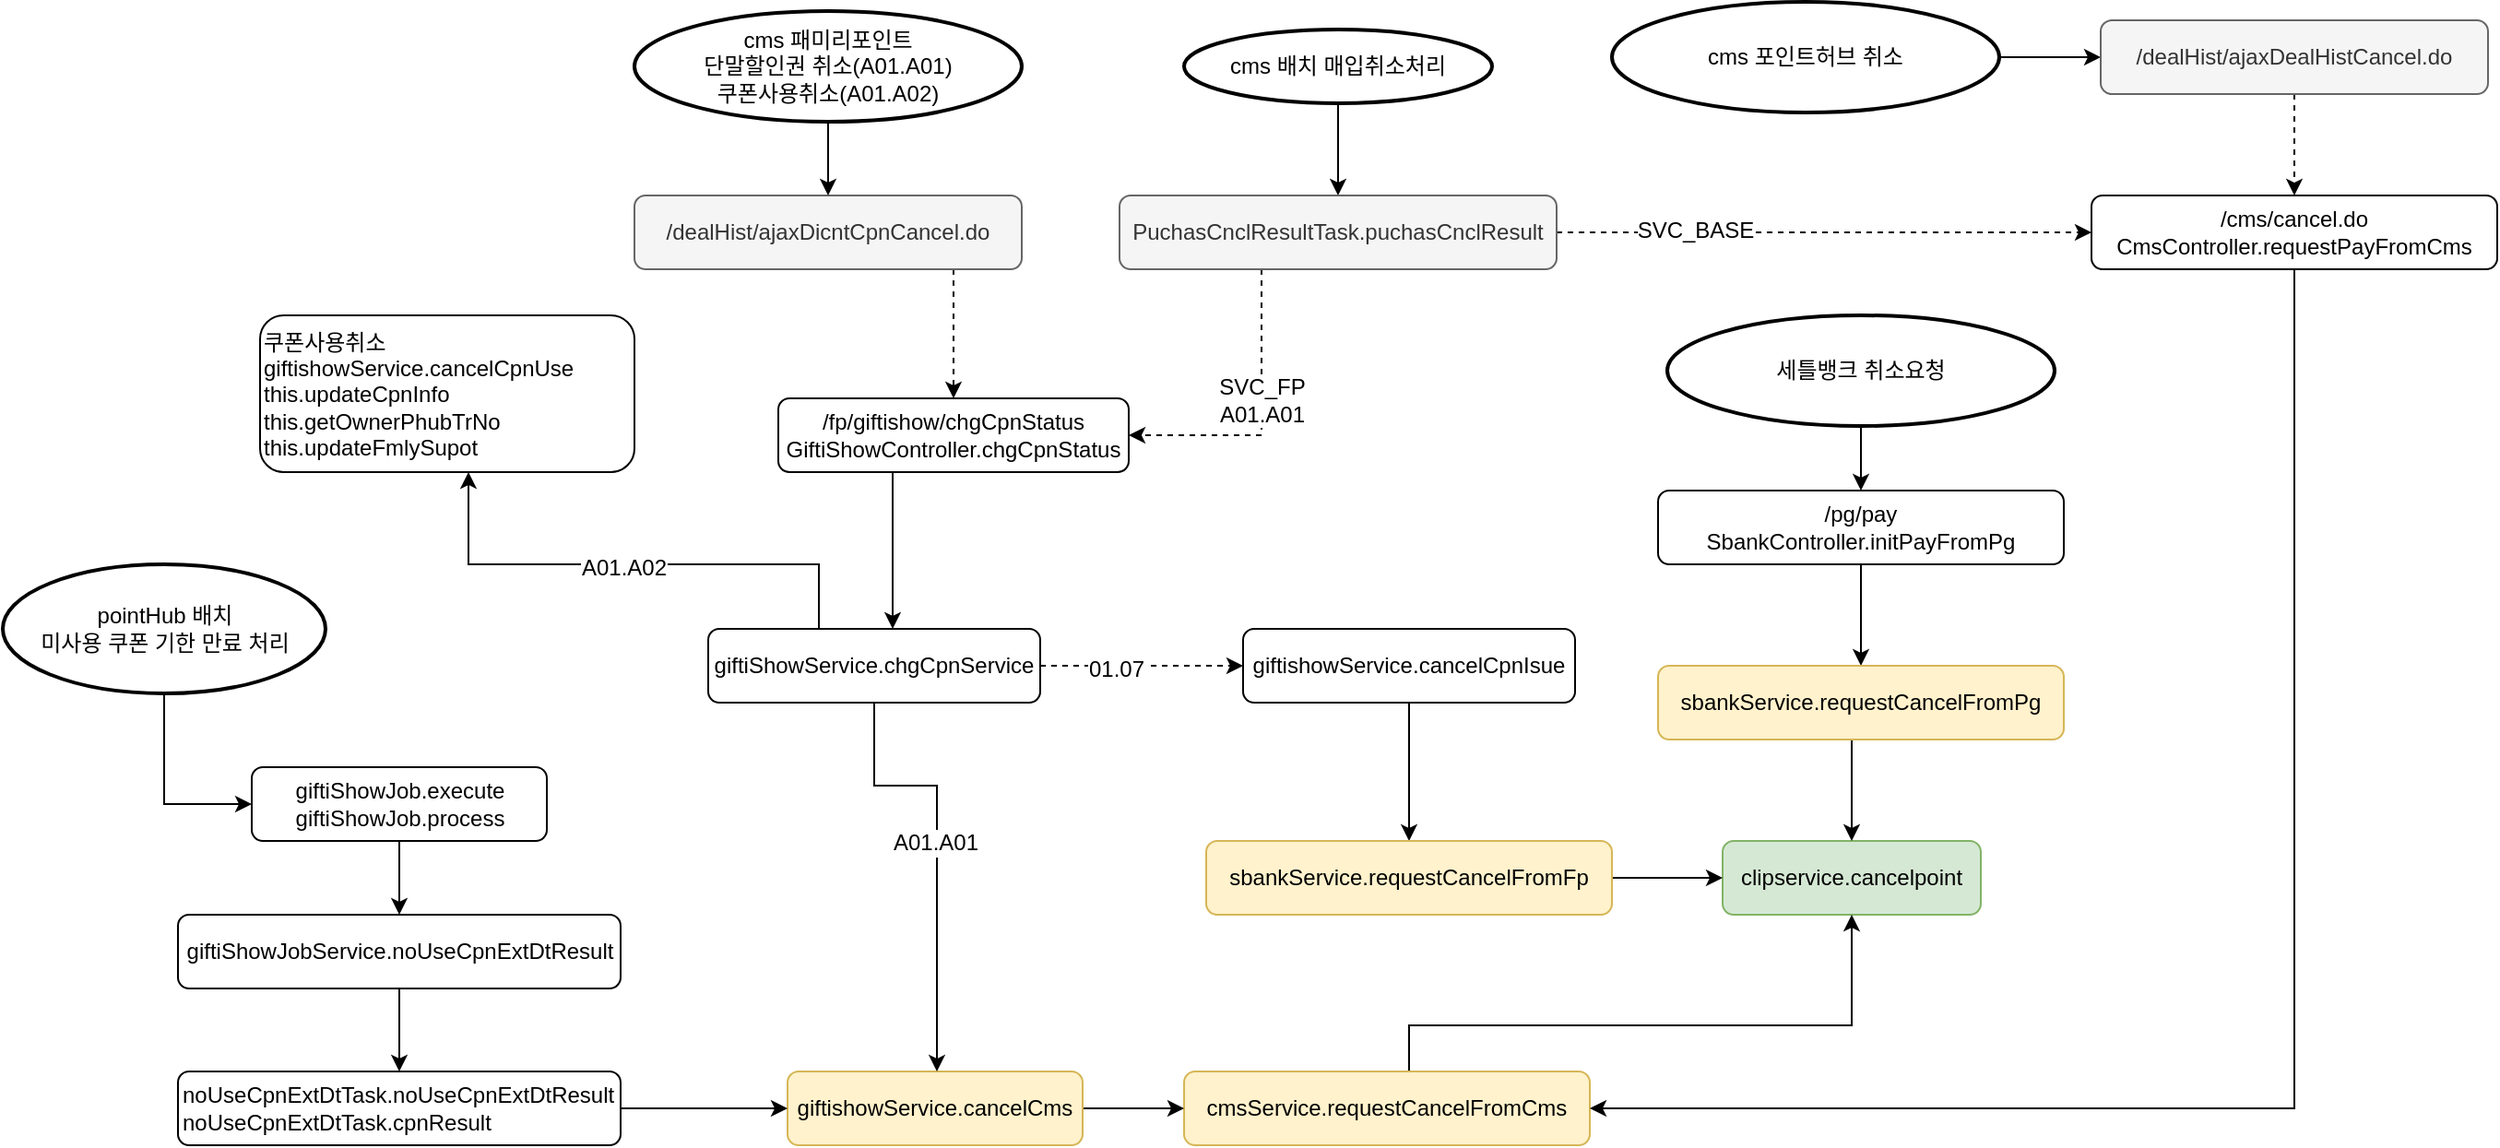 <mxfile version="10.9.5" type="github"><diagram id="j56BnvHupFJd4PUBF6rJ" name="Page-1"><mxGraphModel dx="2249" dy="1933" grid="1" gridSize="10" guides="1" tooltips="1" connect="1" arrows="1" fold="1" page="1" pageScale="1" pageWidth="827" pageHeight="1169" math="0" shadow="0"><root><mxCell id="0"/><mxCell id="1" parent="0"/><mxCell id="CmkYD_nqg1P4Cg2n0xKE-1" value="clipservice.cancelpoint" style="rounded=1;whiteSpace=wrap;html=1;fontSize=12;fillColor=#d5e8d4;strokeColor=#82b366;" parent="1" vertex="1"><mxGeometry x="740" y="360" width="140" height="40" as="geometry"/></mxCell><mxCell id="wrxA6v308aJTSK91BiZI-77" style="edgeStyle=orthogonalEdgeStyle;rounded=0;orthogonalLoop=1;jettySize=auto;html=1;entryX=0.5;entryY=1;entryDx=0;entryDy=0;strokeColor=#000000;fontSize=12;" edge="1" parent="1" source="wrxA6v308aJTSK91BiZI-1" target="CmkYD_nqg1P4Cg2n0xKE-1"><mxGeometry relative="1" as="geometry"><Array as="points"><mxPoint x="570" y="460"/><mxPoint x="810" y="460"/></Array></mxGeometry></mxCell><mxCell id="wrxA6v308aJTSK91BiZI-1" value="cmsService.requestCancelFromCms" style="rounded=1;whiteSpace=wrap;html=1;fontSize=12;fillColor=#fff2cc;strokeColor=#d6b656;" vertex="1" parent="1"><mxGeometry x="448" y="485" width="220" height="40" as="geometry"/></mxCell><mxCell id="wrxA6v308aJTSK91BiZI-51" style="edgeStyle=orthogonalEdgeStyle;rounded=0;orthogonalLoop=1;jettySize=auto;html=1;entryX=0;entryY=0.5;entryDx=0;entryDy=0;strokeColor=#000000;fontSize=12;" edge="1" parent="1" source="wrxA6v308aJTSK91BiZI-2" target="wrxA6v308aJTSK91BiZI-1"><mxGeometry relative="1" as="geometry"/></mxCell><mxCell id="wrxA6v308aJTSK91BiZI-2" value="giftishowService.cancelCms" style="rounded=1;whiteSpace=wrap;html=1;fontSize=12;fillColor=#fff2cc;strokeColor=#d6b656;" vertex="1" parent="1"><mxGeometry x="233" y="485" width="160" height="40" as="geometry"/></mxCell><mxCell id="wrxA6v308aJTSK91BiZI-9" style="edgeStyle=orthogonalEdgeStyle;rounded=0;orthogonalLoop=1;jettySize=auto;html=1;fontSize=12;exitX=0.5;exitY=1;exitDx=0;exitDy=0;" edge="1" parent="1" source="wrxA6v308aJTSK91BiZI-3" target="wrxA6v308aJTSK91BiZI-2"><mxGeometry relative="1" as="geometry"><mxPoint x="280" y="320" as="sourcePoint"/><Array as="points"><mxPoint x="280" y="330"/><mxPoint x="314" y="330"/></Array></mxGeometry></mxCell><mxCell id="wrxA6v308aJTSK91BiZI-88" value="A01.A01" style="text;html=1;resizable=0;points=[];align=center;verticalAlign=middle;labelBackgroundColor=#ffffff;fontSize=12;" vertex="1" connectable="0" parent="wrxA6v308aJTSK91BiZI-9"><mxGeometry x="-0.058" y="-1" relative="1" as="geometry"><mxPoint as="offset"/></mxGeometry></mxCell><mxCell id="wrxA6v308aJTSK91BiZI-48" style="edgeStyle=orthogonalEdgeStyle;rounded=0;orthogonalLoop=1;jettySize=auto;html=1;strokeColor=#000000;fontSize=12;" edge="1" parent="1" source="wrxA6v308aJTSK91BiZI-3" target="wrxA6v308aJTSK91BiZI-47"><mxGeometry relative="1" as="geometry"><Array as="points"><mxPoint x="250" y="210"/><mxPoint x="60" y="210"/></Array></mxGeometry></mxCell><mxCell id="wrxA6v308aJTSK91BiZI-49" value="A01.A02" style="text;html=1;resizable=0;points=[];align=center;verticalAlign=middle;labelBackgroundColor=#ffffff;fontSize=12;" vertex="1" connectable="0" parent="wrxA6v308aJTSK91BiZI-48"><mxGeometry x="0.03" y="2" relative="1" as="geometry"><mxPoint as="offset"/></mxGeometry></mxCell><mxCell id="wrxA6v308aJTSK91BiZI-87" style="edgeStyle=orthogonalEdgeStyle;rounded=0;orthogonalLoop=1;jettySize=auto;html=1;entryX=0;entryY=0.5;entryDx=0;entryDy=0;dashed=1;strokeColor=#000000;fontSize=12;" edge="1" parent="1" source="wrxA6v308aJTSK91BiZI-3" target="wrxA6v308aJTSK91BiZI-67"><mxGeometry relative="1" as="geometry"/></mxCell><mxCell id="wrxA6v308aJTSK91BiZI-89" value="01.07" style="text;html=1;resizable=0;points=[];align=center;verticalAlign=middle;labelBackgroundColor=#ffffff;fontSize=12;" vertex="1" connectable="0" parent="wrxA6v308aJTSK91BiZI-87"><mxGeometry x="-0.26" y="-2" relative="1" as="geometry"><mxPoint as="offset"/></mxGeometry></mxCell><mxCell id="wrxA6v308aJTSK91BiZI-3" value="giftiShowService.chgCpnService" style="rounded=1;whiteSpace=wrap;html=1;fontSize=12;" vertex="1" parent="1"><mxGeometry x="190" y="245" width="180" height="40" as="geometry"/></mxCell><mxCell id="wrxA6v308aJTSK91BiZI-8" style="edgeStyle=orthogonalEdgeStyle;rounded=0;orthogonalLoop=1;jettySize=auto;html=1;fontSize=12;" edge="1" parent="1" source="wrxA6v308aJTSK91BiZI-4" target="wrxA6v308aJTSK91BiZI-3"><mxGeometry relative="1" as="geometry"><Array as="points"><mxPoint x="290" y="180"/><mxPoint x="290" y="180"/></Array></mxGeometry></mxCell><mxCell id="wrxA6v308aJTSK91BiZI-4" value="/fp/giftishow/chgCpnStatus&lt;br&gt;GiftiShowController.chgCpnStatus" style="rounded=1;whiteSpace=wrap;html=1;fontSize=12;" vertex="1" parent="1"><mxGeometry x="228" y="120" width="190" height="40" as="geometry"/></mxCell><mxCell id="wrxA6v308aJTSK91BiZI-7" style="edgeStyle=orthogonalEdgeStyle;rounded=0;orthogonalLoop=1;jettySize=auto;html=1;entryX=0.5;entryY=0;entryDx=0;entryDy=0;fontSize=12;dashed=1;" edge="1" parent="1" source="wrxA6v308aJTSK91BiZI-5" target="wrxA6v308aJTSK91BiZI-4"><mxGeometry relative="1" as="geometry"><Array as="points"><mxPoint x="323" y="80"/><mxPoint x="323" y="80"/></Array></mxGeometry></mxCell><mxCell id="wrxA6v308aJTSK91BiZI-5" value="/dealHist/ajaxDicntCpnCancel.do" style="rounded=1;whiteSpace=wrap;html=1;fontSize=12;fillColor=#f5f5f5;strokeColor=#666666;fontColor=#333333;" vertex="1" parent="1"><mxGeometry x="150" y="10" width="210" height="40" as="geometry"/></mxCell><mxCell id="wrxA6v308aJTSK91BiZI-82" style="edgeStyle=orthogonalEdgeStyle;rounded=0;orthogonalLoop=1;jettySize=auto;html=1;entryX=0.5;entryY=0;entryDx=0;entryDy=0;strokeColor=#000000;fontSize=12;" edge="1" parent="1" source="wrxA6v308aJTSK91BiZI-14" target="wrxA6v308aJTSK91BiZI-15"><mxGeometry relative="1" as="geometry"/></mxCell><mxCell id="wrxA6v308aJTSK91BiZI-14" value="giftiShowJob.execute&lt;br&gt;giftiShowJob.process" style="rounded=1;whiteSpace=wrap;html=1;fontSize=12;" vertex="1" parent="1"><mxGeometry x="-57.5" y="320" width="160" height="40" as="geometry"/></mxCell><mxCell id="wrxA6v308aJTSK91BiZI-81" style="edgeStyle=orthogonalEdgeStyle;rounded=0;orthogonalLoop=1;jettySize=auto;html=1;entryX=0.5;entryY=0;entryDx=0;entryDy=0;strokeColor=#000000;fontSize=12;" edge="1" parent="1" source="wrxA6v308aJTSK91BiZI-15" target="wrxA6v308aJTSK91BiZI-16"><mxGeometry relative="1" as="geometry"/></mxCell><mxCell id="wrxA6v308aJTSK91BiZI-15" value="giftiShowJobService.noUseCpnExtDtResult" style="rounded=1;whiteSpace=wrap;html=1;fontSize=12;" vertex="1" parent="1"><mxGeometry x="-97.5" y="400" width="240" height="40" as="geometry"/></mxCell><mxCell id="wrxA6v308aJTSK91BiZI-18" style="edgeStyle=orthogonalEdgeStyle;rounded=0;orthogonalLoop=1;jettySize=auto;html=1;entryX=0;entryY=0.5;entryDx=0;entryDy=0;fontSize=12;exitX=1;exitY=0.5;exitDx=0;exitDy=0;" edge="1" parent="1" source="wrxA6v308aJTSK91BiZI-16" target="wrxA6v308aJTSK91BiZI-2"><mxGeometry relative="1" as="geometry"/></mxCell><mxCell id="wrxA6v308aJTSK91BiZI-16" value="noUseCpnExtDtTask.noUseCpnExtDtResult&lt;br&gt;noUseCpnExtDtTask.cpnResult" style="rounded=1;whiteSpace=wrap;html=1;fontSize=12;align=left;" vertex="1" parent="1"><mxGeometry x="-97.5" y="485" width="240" height="40" as="geometry"/></mxCell><mxCell id="wrxA6v308aJTSK91BiZI-23" style="edgeStyle=orthogonalEdgeStyle;rounded=0;orthogonalLoop=1;jettySize=auto;html=1;entryX=0.5;entryY=0;entryDx=0;entryDy=0;fontSize=12;" edge="1" parent="1" source="wrxA6v308aJTSK91BiZI-21" target="wrxA6v308aJTSK91BiZI-5"><mxGeometry relative="1" as="geometry"/></mxCell><mxCell id="wrxA6v308aJTSK91BiZI-21" value="&lt;span style=&quot;white-space: normal&quot;&gt;cms 패미리포인트 &lt;br&gt;단말할인권 취소(A01.A01)&lt;br&gt;쿠폰사용취소(A01.A02)&lt;br&gt;&lt;/span&gt;" style="strokeWidth=2;html=1;shape=mxgraph.flowchart.start_1;whiteSpace=wrap;fontSize=12;align=center;" vertex="1" parent="1"><mxGeometry x="150" y="-90" width="210" height="60" as="geometry"/></mxCell><mxCell id="wrxA6v308aJTSK91BiZI-83" style="edgeStyle=orthogonalEdgeStyle;rounded=0;orthogonalLoop=1;jettySize=auto;html=1;entryX=0;entryY=0.5;entryDx=0;entryDy=0;strokeColor=#000000;fontSize=12;" edge="1" parent="1" source="wrxA6v308aJTSK91BiZI-24" target="wrxA6v308aJTSK91BiZI-14"><mxGeometry relative="1" as="geometry"/></mxCell><mxCell id="wrxA6v308aJTSK91BiZI-24" value="pointHub 배치&lt;br&gt;미사용 쿠폰 기한 만료 처리" style="strokeWidth=2;html=1;shape=mxgraph.flowchart.start_1;whiteSpace=wrap;fontSize=12;align=center;" vertex="1" parent="1"><mxGeometry x="-192.5" y="210" width="175" height="70" as="geometry"/></mxCell><mxCell id="wrxA6v308aJTSK91BiZI-84" style="edgeStyle=orthogonalEdgeStyle;rounded=0;orthogonalLoop=1;jettySize=auto;html=1;entryX=0;entryY=0.5;entryDx=0;entryDy=0;strokeColor=#000000;fontSize=12;" edge="1" parent="1" source="wrxA6v308aJTSK91BiZI-26" target="wrxA6v308aJTSK91BiZI-27"><mxGeometry relative="1" as="geometry"/></mxCell><mxCell id="wrxA6v308aJTSK91BiZI-26" value="&lt;span style=&quot;white-space: normal&quot;&gt;cms 포인트허브 취소&lt;/span&gt;" style="strokeWidth=2;html=1;shape=mxgraph.flowchart.start_1;whiteSpace=wrap;fontSize=12;align=center;" vertex="1" parent="1"><mxGeometry x="680" y="-95" width="210" height="60" as="geometry"/></mxCell><mxCell id="wrxA6v308aJTSK91BiZI-86" style="edgeStyle=orthogonalEdgeStyle;rounded=0;orthogonalLoop=1;jettySize=auto;html=1;entryX=0.5;entryY=0;entryDx=0;entryDy=0;strokeColor=#000000;fontSize=12;dashed=1;" edge="1" parent="1" source="wrxA6v308aJTSK91BiZI-27" target="wrxA6v308aJTSK91BiZI-28"><mxGeometry relative="1" as="geometry"/></mxCell><mxCell id="wrxA6v308aJTSK91BiZI-27" value="/dealHist/ajaxDealHistCancel.do" style="rounded=1;whiteSpace=wrap;html=1;fontSize=12;fillColor=#f5f5f5;strokeColor=#666666;fontColor=#333333;" vertex="1" parent="1"><mxGeometry x="945" y="-85" width="210" height="40" as="geometry"/></mxCell><mxCell id="wrxA6v308aJTSK91BiZI-85" style="edgeStyle=orthogonalEdgeStyle;rounded=0;orthogonalLoop=1;jettySize=auto;html=1;entryX=1;entryY=0.5;entryDx=0;entryDy=0;strokeColor=#000000;fontSize=12;" edge="1" parent="1" source="wrxA6v308aJTSK91BiZI-28" target="wrxA6v308aJTSK91BiZI-1"><mxGeometry relative="1" as="geometry"><Array as="points"><mxPoint x="1050" y="505"/></Array></mxGeometry></mxCell><mxCell id="wrxA6v308aJTSK91BiZI-28" value="/cms/cancel.do&lt;br&gt;CmsController.requestPayFromCms" style="rounded=1;whiteSpace=wrap;html=1;fontSize=12;" vertex="1" parent="1"><mxGeometry x="940" y="10" width="220" height="40" as="geometry"/></mxCell><mxCell id="wrxA6v308aJTSK91BiZI-43" style="edgeStyle=orthogonalEdgeStyle;rounded=0;orthogonalLoop=1;jettySize=auto;html=1;strokeColor=#000000;fontSize=12;entryX=0.5;entryY=0;entryDx=0;entryDy=0;" edge="1" parent="1" source="wrxA6v308aJTSK91BiZI-39" target="wrxA6v308aJTSK91BiZI-42"><mxGeometry relative="1" as="geometry"><mxPoint x="760" y="95" as="targetPoint"/></mxGeometry></mxCell><mxCell id="wrxA6v308aJTSK91BiZI-39" value="&lt;span style=&quot;white-space: normal&quot;&gt;세틀뱅크 취소요청&lt;br&gt;&lt;/span&gt;" style="strokeWidth=2;html=1;shape=mxgraph.flowchart.start_1;whiteSpace=wrap;fontSize=12;align=center;" vertex="1" parent="1"><mxGeometry x="710" y="75" width="210" height="60" as="geometry"/></mxCell><mxCell id="wrxA6v308aJTSK91BiZI-45" style="edgeStyle=orthogonalEdgeStyle;rounded=0;orthogonalLoop=1;jettySize=auto;html=1;entryX=0.5;entryY=0;entryDx=0;entryDy=0;strokeColor=#000000;fontSize=12;" edge="1" parent="1" source="wrxA6v308aJTSK91BiZI-42" target="wrxA6v308aJTSK91BiZI-44"><mxGeometry relative="1" as="geometry"/></mxCell><mxCell id="wrxA6v308aJTSK91BiZI-42" value="/pg/pay&lt;br&gt;SbankController.initPayFromPg" style="rounded=1;whiteSpace=wrap;html=1;fontSize=12;" vertex="1" parent="1"><mxGeometry x="705" y="170" width="220" height="40" as="geometry"/></mxCell><mxCell id="wrxA6v308aJTSK91BiZI-76" style="edgeStyle=orthogonalEdgeStyle;rounded=0;orthogonalLoop=1;jettySize=auto;html=1;strokeColor=#000000;fontSize=12;" edge="1" parent="1" source="wrxA6v308aJTSK91BiZI-44" target="CmkYD_nqg1P4Cg2n0xKE-1"><mxGeometry relative="1" as="geometry"><Array as="points"><mxPoint x="810" y="320"/><mxPoint x="810" y="320"/></Array></mxGeometry></mxCell><mxCell id="wrxA6v308aJTSK91BiZI-44" value="sbankService.requestCancelFromPg" style="rounded=1;whiteSpace=wrap;html=1;fontSize=12;fillColor=#fff2cc;strokeColor=#d6b656;" vertex="1" parent="1"><mxGeometry x="705" y="265" width="220" height="40" as="geometry"/></mxCell><mxCell id="wrxA6v308aJTSK91BiZI-47" value="쿠폰사용취소&lt;br&gt;giftishowService.cancelCpnUse&lt;br&gt;this.updateCpnInfo&lt;br&gt;this.getOwnerPhubTrNo&lt;br&gt;this.updateFmlySupot" style="rounded=1;whiteSpace=wrap;html=1;fontSize=12;align=left;" vertex="1" parent="1"><mxGeometry x="-53" y="75" width="203" height="85" as="geometry"/></mxCell><mxCell id="wrxA6v308aJTSK91BiZI-62" style="edgeStyle=orthogonalEdgeStyle;rounded=0;orthogonalLoop=1;jettySize=auto;html=1;entryX=0.5;entryY=0;entryDx=0;entryDy=0;strokeColor=#000000;fontSize=12;" edge="1" parent="1" source="wrxA6v308aJTSK91BiZI-54" target="wrxA6v308aJTSK91BiZI-61"><mxGeometry relative="1" as="geometry"/></mxCell><mxCell id="wrxA6v308aJTSK91BiZI-54" value="&lt;span style=&quot;white-space: normal&quot;&gt;cms 배치 매입취소처리&lt;br&gt;&lt;/span&gt;" style="strokeWidth=2;html=1;shape=mxgraph.flowchart.start_1;whiteSpace=wrap;fontSize=12;align=center;" vertex="1" parent="1"><mxGeometry x="448" y="-80" width="167" height="40" as="geometry"/></mxCell><mxCell id="wrxA6v308aJTSK91BiZI-63" style="edgeStyle=orthogonalEdgeStyle;rounded=0;orthogonalLoop=1;jettySize=auto;html=1;entryX=1;entryY=0.5;entryDx=0;entryDy=0;strokeColor=#000000;fontSize=12;dashed=1;" edge="1" parent="1" source="wrxA6v308aJTSK91BiZI-61" target="wrxA6v308aJTSK91BiZI-4"><mxGeometry relative="1" as="geometry"><Array as="points"><mxPoint x="490" y="140"/></Array></mxGeometry></mxCell><mxCell id="wrxA6v308aJTSK91BiZI-64" value="SVC_FP&lt;br&gt;A01.A01" style="text;html=1;resizable=0;points=[];align=center;verticalAlign=middle;labelBackgroundColor=#ffffff;fontSize=12;" vertex="1" connectable="0" parent="wrxA6v308aJTSK91BiZI-63"><mxGeometry x="-0.121" relative="1" as="geometry"><mxPoint as="offset"/></mxGeometry></mxCell><mxCell id="wrxA6v308aJTSK91BiZI-65" style="edgeStyle=orthogonalEdgeStyle;rounded=0;orthogonalLoop=1;jettySize=auto;html=1;entryX=0;entryY=0.5;entryDx=0;entryDy=0;strokeColor=#000000;fontSize=12;dashed=1;" edge="1" parent="1" source="wrxA6v308aJTSK91BiZI-61" target="wrxA6v308aJTSK91BiZI-28"><mxGeometry relative="1" as="geometry"><Array as="points"><mxPoint x="860" y="30"/><mxPoint x="860" y="30"/></Array></mxGeometry></mxCell><mxCell id="wrxA6v308aJTSK91BiZI-66" value="SVC_BASE" style="text;html=1;resizable=0;points=[];align=center;verticalAlign=middle;labelBackgroundColor=#ffffff;fontSize=12;" vertex="1" connectable="0" parent="wrxA6v308aJTSK91BiZI-65"><mxGeometry x="-0.483" y="1" relative="1" as="geometry"><mxPoint as="offset"/></mxGeometry></mxCell><mxCell id="wrxA6v308aJTSK91BiZI-61" value="PuchasCnclResultTask.puchasCnclResult" style="rounded=1;whiteSpace=wrap;html=1;fontSize=12;fillColor=#f5f5f5;strokeColor=#666666;fontColor=#333333;" vertex="1" parent="1"><mxGeometry x="413" y="10" width="237" height="40" as="geometry"/></mxCell><mxCell id="wrxA6v308aJTSK91BiZI-69" style="edgeStyle=orthogonalEdgeStyle;rounded=0;orthogonalLoop=1;jettySize=auto;html=1;strokeColor=#000000;fontSize=12;" edge="1" parent="1" source="wrxA6v308aJTSK91BiZI-67" target="wrxA6v308aJTSK91BiZI-68"><mxGeometry relative="1" as="geometry"><Array as="points"><mxPoint x="570" y="290"/><mxPoint x="570" y="290"/></Array></mxGeometry></mxCell><mxCell id="wrxA6v308aJTSK91BiZI-70" style="edgeStyle=orthogonalEdgeStyle;rounded=0;orthogonalLoop=1;jettySize=auto;html=1;strokeColor=#000000;fontSize=12;" edge="1" parent="1" source="wrxA6v308aJTSK91BiZI-68" target="CmkYD_nqg1P4Cg2n0xKE-1"><mxGeometry relative="1" as="geometry"/></mxCell><mxCell id="wrxA6v308aJTSK91BiZI-68" value="sbankService.requestCancelFromFp" style="rounded=1;whiteSpace=wrap;html=1;fontSize=12;fillColor=#fff2cc;strokeColor=#d6b656;" vertex="1" parent="1"><mxGeometry x="460" y="360" width="220" height="40" as="geometry"/></mxCell><mxCell id="wrxA6v308aJTSK91BiZI-67" value="giftishowService.cancelCpnIsue" style="rounded=1;whiteSpace=wrap;html=1;fontSize=12;" vertex="1" parent="1"><mxGeometry x="480" y="245" width="180" height="40" as="geometry"/></mxCell><mxCell id="wrxA6v308aJTSK91BiZI-90" style="edgeStyle=orthogonalEdgeStyle;rounded=0;orthogonalLoop=1;jettySize=auto;html=1;exitX=0.5;exitY=1;exitDx=0;exitDy=0;dashed=1;strokeColor=#000000;fontSize=12;" edge="1" parent="1" source="wrxA6v308aJTSK91BiZI-3" target="wrxA6v308aJTSK91BiZI-3"><mxGeometry relative="1" as="geometry"/></mxCell></root></mxGraphModel></diagram></mxfile>
